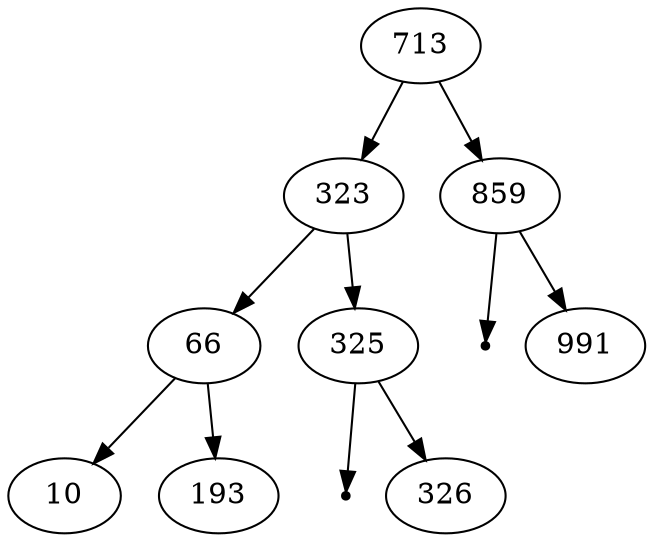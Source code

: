 digraph G{
	713;
	713 -> 323;
	323 -> 66;
	66 -> 10;
	66 -> 193;
	323 -> 325;
	null196050581 [shape=point];
	325 -> null196050581;
	325 -> 326;
	713 -> 859;
	null525750651 [shape=point];
	859 -> null525750651;
	859 -> 991;
}
